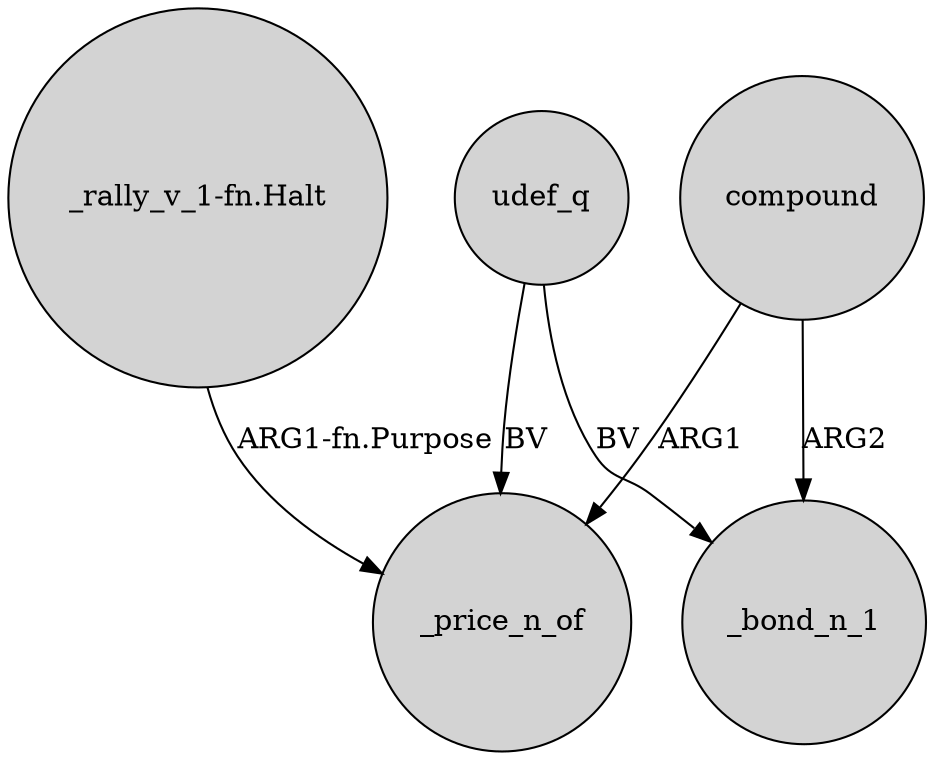digraph {
	node [shape=circle style=filled]
	compound -> _bond_n_1 [label=ARG2]
	"_rally_v_1-fn.Halt" -> _price_n_of [label="ARG1-fn.Purpose"]
	udef_q -> _bond_n_1 [label=BV]
	compound -> _price_n_of [label=ARG1]
	udef_q -> _price_n_of [label=BV]
}
